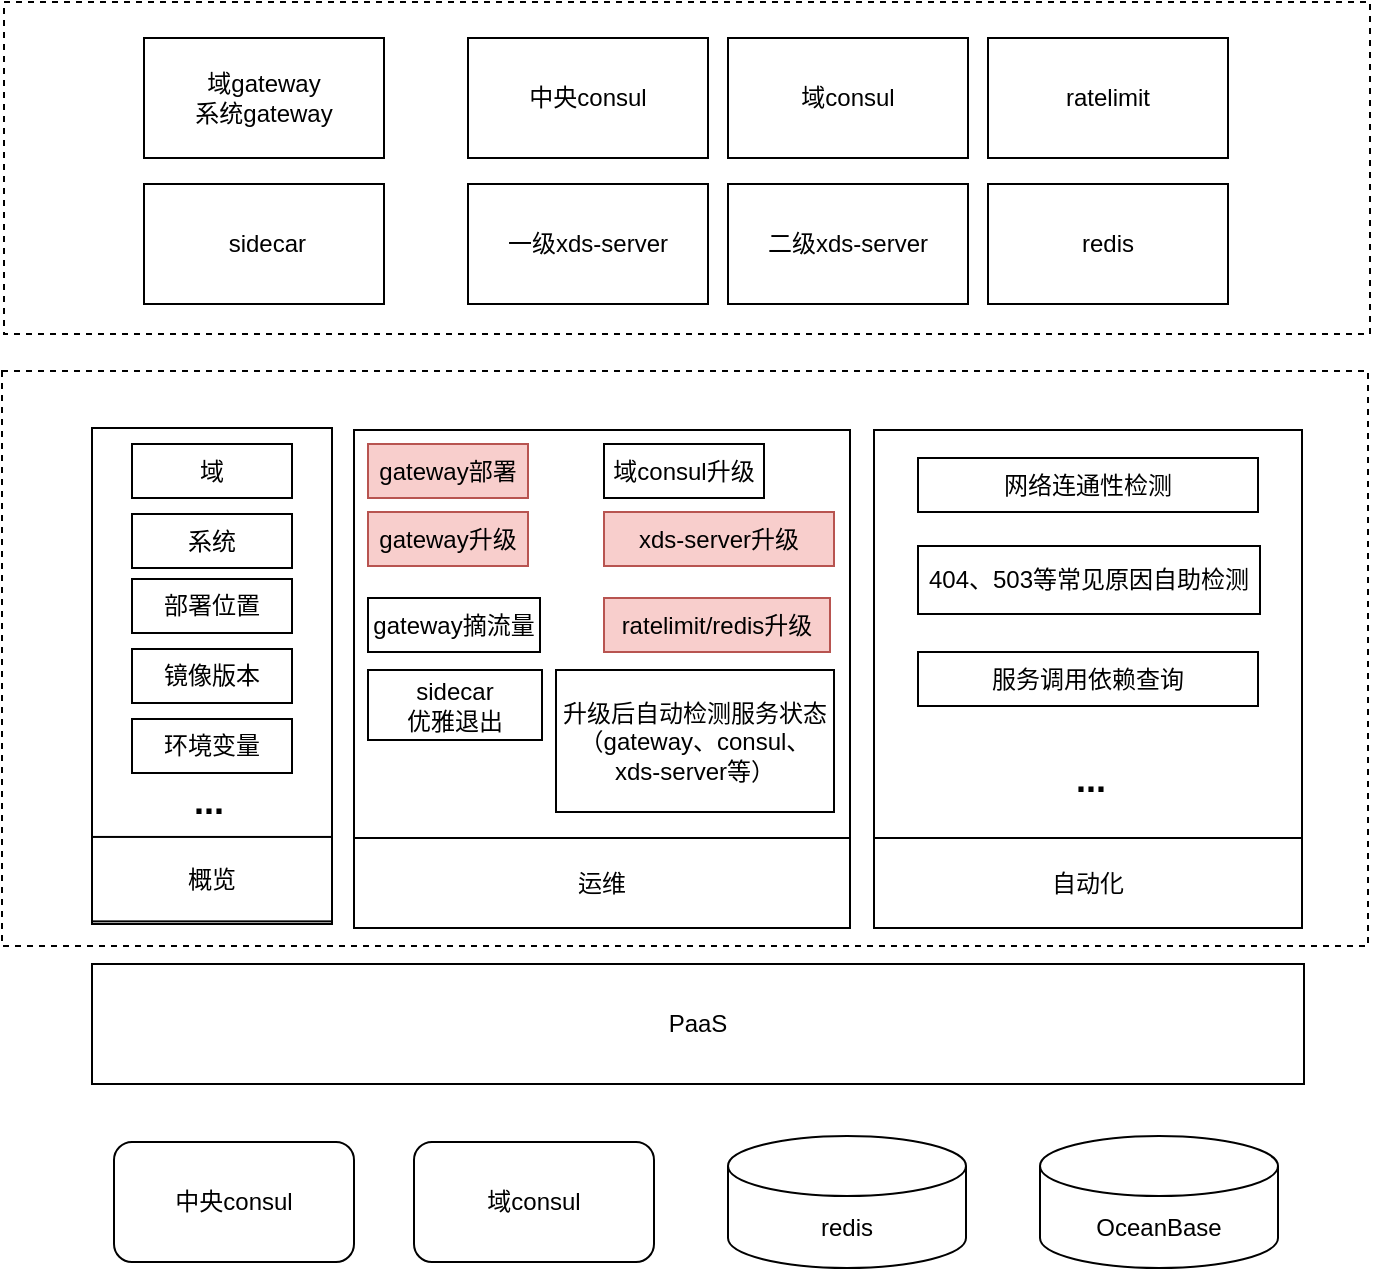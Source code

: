 <mxfile version="26.0.11">
  <diagram name="第 1 页" id="9Li6IN2-fdfVNfoZi-YO">
    <mxGraphModel dx="1406" dy="639" grid="0" gridSize="10" guides="1" tooltips="1" connect="1" arrows="1" fold="1" page="1" pageScale="1" pageWidth="827" pageHeight="1169" math="0" shadow="0">
      <root>
        <mxCell id="0" />
        <mxCell id="1" parent="0" />
        <mxCell id="gm98-_d_66KDWPCI6MxP-15" value="" style="group" parent="1" vertex="1" connectable="0">
          <mxGeometry x="95" y="359" width="638" height="259" as="geometry" />
        </mxCell>
        <mxCell id="gm98-_d_66KDWPCI6MxP-55" value="" style="rounded=0;whiteSpace=wrap;html=1;dashed=1;" parent="gm98-_d_66KDWPCI6MxP-15" vertex="1">
          <mxGeometry x="-45" y="-28.5" width="683" height="287.5" as="geometry" />
        </mxCell>
        <mxCell id="gm98-_d_66KDWPCI6MxP-13" value="" style="rounded=0;whiteSpace=wrap;html=1;" parent="gm98-_d_66KDWPCI6MxP-15" vertex="1">
          <mxGeometry width="120" height="248.0" as="geometry" />
        </mxCell>
        <mxCell id="gm98-_d_66KDWPCI6MxP-14" value="概览" style="rounded=0;whiteSpace=wrap;html=1;" parent="gm98-_d_66KDWPCI6MxP-15" vertex="1">
          <mxGeometry y="204.468" width="120" height="42.213" as="geometry" />
        </mxCell>
        <mxCell id="gm98-_d_66KDWPCI6MxP-10" value="部署位置" style="rounded=0;whiteSpace=wrap;html=1;" parent="gm98-_d_66KDWPCI6MxP-15" vertex="1">
          <mxGeometry x="20" y="75.5" width="80" height="27" as="geometry" />
        </mxCell>
        <mxCell id="gm98-_d_66KDWPCI6MxP-11" value="镜像版本" style="rounded=0;whiteSpace=wrap;html=1;" parent="gm98-_d_66KDWPCI6MxP-15" vertex="1">
          <mxGeometry x="20" y="110.5" width="80" height="27" as="geometry" />
        </mxCell>
        <mxCell id="gm98-_d_66KDWPCI6MxP-12" value="环境变量" style="rounded=0;whiteSpace=wrap;html=1;" parent="gm98-_d_66KDWPCI6MxP-15" vertex="1">
          <mxGeometry x="20" y="145.5" width="80" height="27" as="geometry" />
        </mxCell>
        <mxCell id="gm98-_d_66KDWPCI6MxP-16" value="&lt;span style=&quot;font-size: 18px;&quot;&gt;&lt;b&gt;...&lt;/b&gt;&lt;/span&gt;" style="text;html=1;align=center;verticalAlign=middle;resizable=0;points=[];autosize=1;strokeColor=none;fillColor=none;" parent="gm98-_d_66KDWPCI6MxP-15" vertex="1">
          <mxGeometry x="41" y="170.47" width="33" height="34" as="geometry" />
        </mxCell>
        <mxCell id="gm98-_d_66KDWPCI6MxP-17" value="域" style="rounded=0;whiteSpace=wrap;html=1;" parent="gm98-_d_66KDWPCI6MxP-15" vertex="1">
          <mxGeometry x="20" y="8" width="80" height="27" as="geometry" />
        </mxCell>
        <mxCell id="gm98-_d_66KDWPCI6MxP-18" value="系统" style="rounded=0;whiteSpace=wrap;html=1;" parent="gm98-_d_66KDWPCI6MxP-15" vertex="1">
          <mxGeometry x="20" y="43" width="80" height="27" as="geometry" />
        </mxCell>
        <mxCell id="gm98-_d_66KDWPCI6MxP-9" value="" style="rounded=0;whiteSpace=wrap;html=1;dashed=1;" parent="1" vertex="1">
          <mxGeometry x="51" y="146" width="683" height="166" as="geometry" />
        </mxCell>
        <mxCell id="gm98-_d_66KDWPCI6MxP-1" value="域gateway&lt;div&gt;系统gateway&lt;/div&gt;" style="rounded=0;whiteSpace=wrap;html=1;" parent="1" vertex="1">
          <mxGeometry x="121" y="164" width="120" height="60" as="geometry" />
        </mxCell>
        <mxCell id="gm98-_d_66KDWPCI6MxP-2" value="&amp;nbsp;sidecar" style="rounded=0;whiteSpace=wrap;html=1;" parent="1" vertex="1">
          <mxGeometry x="121" y="237" width="120" height="60" as="geometry" />
        </mxCell>
        <mxCell id="gm98-_d_66KDWPCI6MxP-3" value="中央consul" style="rounded=0;whiteSpace=wrap;html=1;" parent="1" vertex="1">
          <mxGeometry x="283" y="164" width="120" height="60" as="geometry" />
        </mxCell>
        <mxCell id="gm98-_d_66KDWPCI6MxP-4" value="域consul" style="rounded=0;whiteSpace=wrap;html=1;" parent="1" vertex="1">
          <mxGeometry x="413" y="164" width="120" height="60" as="geometry" />
        </mxCell>
        <mxCell id="gm98-_d_66KDWPCI6MxP-5" value="ratelimit" style="rounded=0;whiteSpace=wrap;html=1;" parent="1" vertex="1">
          <mxGeometry x="543" y="164" width="120" height="60" as="geometry" />
        </mxCell>
        <mxCell id="gm98-_d_66KDWPCI6MxP-6" value="一级xds-server" style="rounded=0;whiteSpace=wrap;html=1;" parent="1" vertex="1">
          <mxGeometry x="283" y="237" width="120" height="60" as="geometry" />
        </mxCell>
        <mxCell id="gm98-_d_66KDWPCI6MxP-7" value="二级xds-server" style="rounded=0;whiteSpace=wrap;html=1;" parent="1" vertex="1">
          <mxGeometry x="413" y="237" width="120" height="60" as="geometry" />
        </mxCell>
        <mxCell id="gm98-_d_66KDWPCI6MxP-8" value="redis" style="rounded=0;whiteSpace=wrap;html=1;" parent="1" vertex="1">
          <mxGeometry x="543" y="237" width="120" height="60" as="geometry" />
        </mxCell>
        <mxCell id="gm98-_d_66KDWPCI6MxP-22" value="" style="group" parent="1" vertex="1" connectable="0">
          <mxGeometry x="226" y="360" width="248" height="249" as="geometry" />
        </mxCell>
        <mxCell id="gm98-_d_66KDWPCI6MxP-20" value="" style="rounded=0;whiteSpace=wrap;html=1;" parent="gm98-_d_66KDWPCI6MxP-22" vertex="1">
          <mxGeometry width="248" height="249" as="geometry" />
        </mxCell>
        <mxCell id="gm98-_d_66KDWPCI6MxP-21" value="运维" style="rounded=0;whiteSpace=wrap;html=1;" parent="gm98-_d_66KDWPCI6MxP-22" vertex="1">
          <mxGeometry y="204" width="248" height="45" as="geometry" />
        </mxCell>
        <mxCell id="gm98-_d_66KDWPCI6MxP-23" value="gateway部署" style="rounded=0;whiteSpace=wrap;html=1;fillColor=#f8cecc;strokeColor=#b85450;" parent="gm98-_d_66KDWPCI6MxP-22" vertex="1">
          <mxGeometry x="7" y="7" width="80" height="27" as="geometry" />
        </mxCell>
        <mxCell id="gm98-_d_66KDWPCI6MxP-27" value="gateway摘流量" style="rounded=0;whiteSpace=wrap;html=1;" parent="gm98-_d_66KDWPCI6MxP-22" vertex="1">
          <mxGeometry x="7" y="84" width="86" height="27" as="geometry" />
        </mxCell>
        <mxCell id="gm98-_d_66KDWPCI6MxP-26" value="sidecar&lt;div&gt;优雅退出&lt;/div&gt;" style="rounded=0;whiteSpace=wrap;html=1;" parent="gm98-_d_66KDWPCI6MxP-22" vertex="1">
          <mxGeometry x="7" y="120" width="87" height="35" as="geometry" />
        </mxCell>
        <mxCell id="gm98-_d_66KDWPCI6MxP-25" value="域consul升级" style="rounded=0;whiteSpace=wrap;html=1;" parent="gm98-_d_66KDWPCI6MxP-22" vertex="1">
          <mxGeometry x="125" y="7" width="80" height="27" as="geometry" />
        </mxCell>
        <mxCell id="gm98-_d_66KDWPCI6MxP-24" value="gateway升级" style="rounded=0;whiteSpace=wrap;html=1;fillColor=#f8cecc;strokeColor=#b85450;" parent="gm98-_d_66KDWPCI6MxP-22" vertex="1">
          <mxGeometry x="7" y="41" width="80" height="27" as="geometry" />
        </mxCell>
        <mxCell id="gm98-_d_66KDWPCI6MxP-29" value="xds-server升级" style="rounded=0;whiteSpace=wrap;html=1;fillColor=#f8cecc;strokeColor=#b85450;" parent="gm98-_d_66KDWPCI6MxP-22" vertex="1">
          <mxGeometry x="125" y="41" width="115" height="27" as="geometry" />
        </mxCell>
        <mxCell id="gm98-_d_66KDWPCI6MxP-31" value="ratelimit/redis升级" style="rounded=0;whiteSpace=wrap;html=1;fillColor=#f8cecc;strokeColor=#b85450;" parent="gm98-_d_66KDWPCI6MxP-22" vertex="1">
          <mxGeometry x="125" y="84" width="113" height="27" as="geometry" />
        </mxCell>
        <mxCell id="gm98-_d_66KDWPCI6MxP-41" value="升级后自动检测服务状态&lt;div&gt;（gateway、consul、&lt;/div&gt;&lt;div&gt;xds-server等）&lt;/div&gt;" style="rounded=0;whiteSpace=wrap;html=1;" parent="gm98-_d_66KDWPCI6MxP-22" vertex="1">
          <mxGeometry x="101" y="120" width="139" height="71" as="geometry" />
        </mxCell>
        <mxCell id="gm98-_d_66KDWPCI6MxP-33" value="" style="group" parent="1" vertex="1" connectable="0">
          <mxGeometry x="486" y="360" width="214" height="249" as="geometry" />
        </mxCell>
        <mxCell id="gm98-_d_66KDWPCI6MxP-34" value="" style="rounded=0;whiteSpace=wrap;html=1;" parent="gm98-_d_66KDWPCI6MxP-33" vertex="1">
          <mxGeometry width="214" height="249" as="geometry" />
        </mxCell>
        <mxCell id="gm98-_d_66KDWPCI6MxP-35" value="自动化" style="rounded=0;whiteSpace=wrap;html=1;" parent="gm98-_d_66KDWPCI6MxP-33" vertex="1">
          <mxGeometry y="204" width="214" height="45" as="geometry" />
        </mxCell>
        <mxCell id="gm98-_d_66KDWPCI6MxP-46" value="404、503等常见原因自助检测" style="rounded=0;whiteSpace=wrap;html=1;" parent="gm98-_d_66KDWPCI6MxP-33" vertex="1">
          <mxGeometry x="22" y="58" width="171" height="34" as="geometry" />
        </mxCell>
        <mxCell id="gm98-_d_66KDWPCI6MxP-36" value="网络连通性检测" style="rounded=0;whiteSpace=wrap;html=1;" parent="gm98-_d_66KDWPCI6MxP-33" vertex="1">
          <mxGeometry x="22" y="14" width="170" height="27" as="geometry" />
        </mxCell>
        <mxCell id="bX5g6yc0hT_BCWHH6CZx-1" value="服务调用依赖查询" style="rounded=0;whiteSpace=wrap;html=1;" vertex="1" parent="gm98-_d_66KDWPCI6MxP-33">
          <mxGeometry x="22" y="111" width="170" height="27" as="geometry" />
        </mxCell>
        <mxCell id="bX5g6yc0hT_BCWHH6CZx-2" value="&lt;span style=&quot;font-size: 18px;&quot;&gt;&lt;b&gt;...&lt;/b&gt;&lt;/span&gt;" style="text;html=1;align=center;verticalAlign=middle;resizable=0;points=[];autosize=1;strokeColor=none;fillColor=none;" vertex="1" parent="gm98-_d_66KDWPCI6MxP-33">
          <mxGeometry x="91" y="158" width="33" height="34" as="geometry" />
        </mxCell>
        <mxCell id="gm98-_d_66KDWPCI6MxP-49" value="域consul" style="rounded=1;whiteSpace=wrap;html=1;" parent="1" vertex="1">
          <mxGeometry x="256" y="716" width="120" height="60" as="geometry" />
        </mxCell>
        <mxCell id="gm98-_d_66KDWPCI6MxP-50" value="OceanBase" style="shape=cylinder3;whiteSpace=wrap;html=1;boundedLbl=1;backgroundOutline=1;size=15;" parent="1" vertex="1">
          <mxGeometry x="569" y="713" width="119" height="66" as="geometry" />
        </mxCell>
        <mxCell id="gm98-_d_66KDWPCI6MxP-51" value="中央consul" style="rounded=1;whiteSpace=wrap;html=1;" parent="1" vertex="1">
          <mxGeometry x="106" y="716" width="120" height="60" as="geometry" />
        </mxCell>
        <mxCell id="gm98-_d_66KDWPCI6MxP-52" value="redis" style="shape=cylinder3;whiteSpace=wrap;html=1;boundedLbl=1;backgroundOutline=1;size=15;" parent="1" vertex="1">
          <mxGeometry x="413" y="713" width="119" height="66" as="geometry" />
        </mxCell>
        <mxCell id="gm98-_d_66KDWPCI6MxP-54" value="PaaS" style="rounded=0;whiteSpace=wrap;html=1;" parent="1" vertex="1">
          <mxGeometry x="95" y="627" width="606" height="60" as="geometry" />
        </mxCell>
      </root>
    </mxGraphModel>
  </diagram>
</mxfile>
